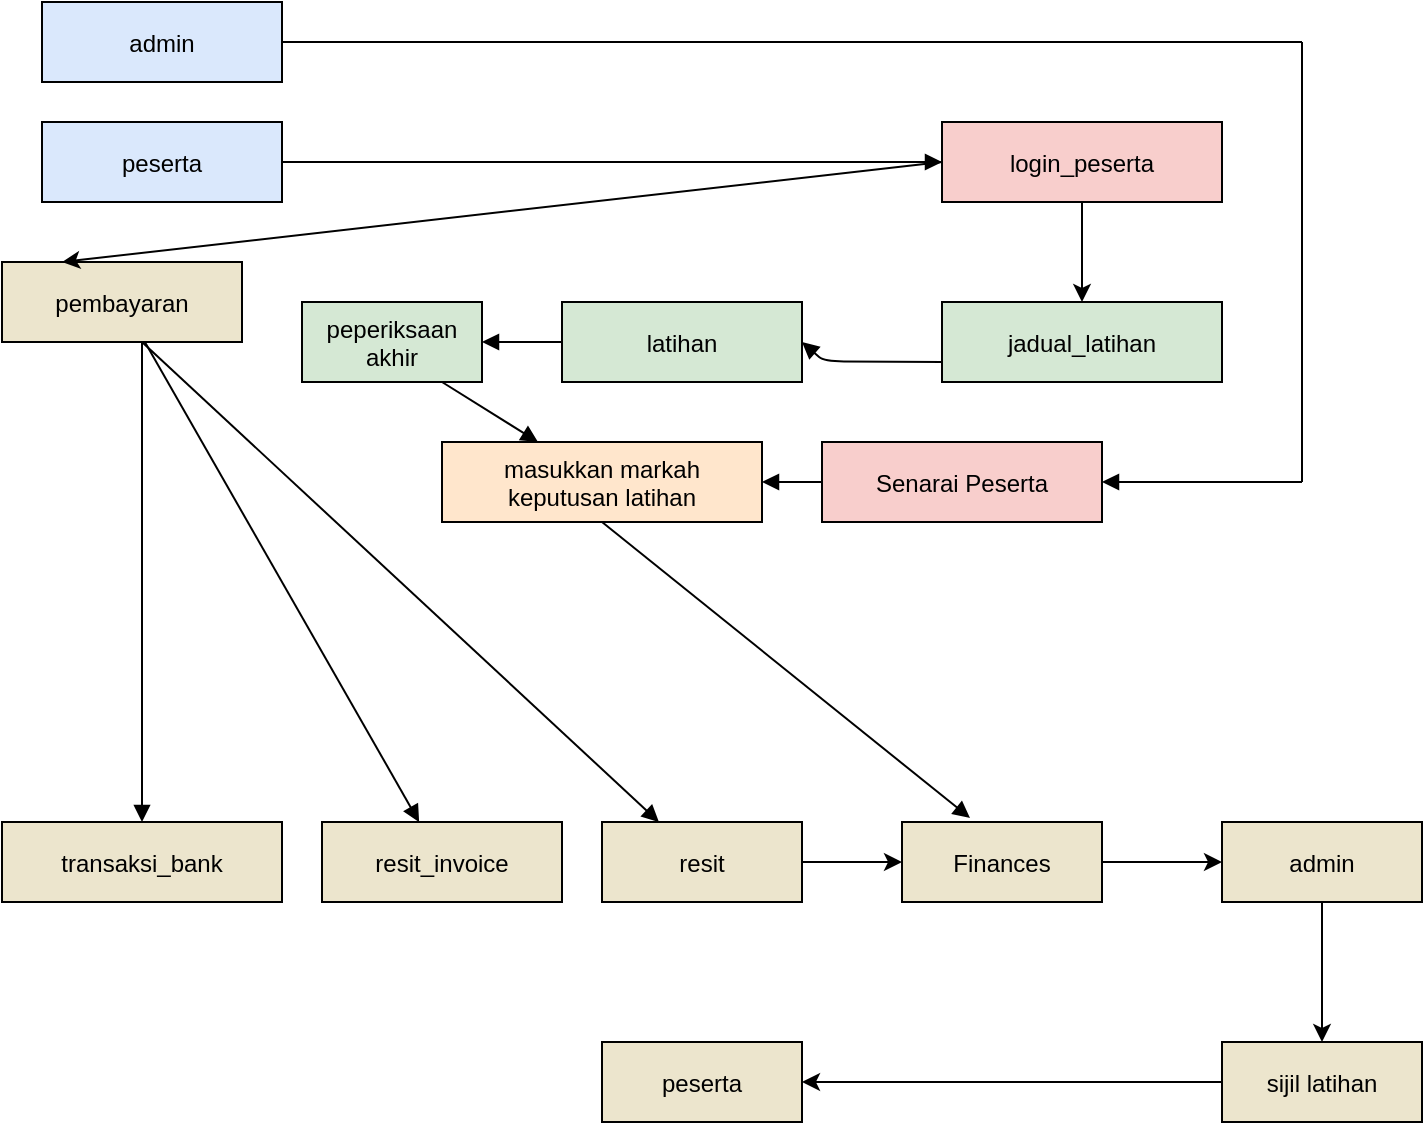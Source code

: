 <mxfile version="28.0.7">
  <diagram name="MRCS Training System" id="9-LcuLH8EPcMtc536A_y">
    <mxGraphModel dx="872" dy="465" grid="1" gridSize="10" guides="1" tooltips="1" connect="1" arrows="1" fold="1" page="1" pageScale="1" pageWidth="827" pageHeight="1169" math="0" shadow="0">
      <root>
        <mxCell id="0" />
        <mxCell id="1" parent="0" />
        <mxCell id="EXFu4uUTzC3bYWx91wN8-1" value="admin" style="shape=rectangle;fillColor=#dae8fc;fontSize=12;" parent="1" vertex="1">
          <mxGeometry x="40" y="40" width="120" height="40" as="geometry" />
        </mxCell>
        <mxCell id="EXFu4uUTzC3bYWx91wN8-2" value="peserta" style="shape=rectangle;fillColor=#dae8fc;fontSize=12;" parent="1" vertex="1">
          <mxGeometry x="40" y="100" width="120" height="40" as="geometry" />
        </mxCell>
        <mxCell id="EXFu4uUTzC3bYWx91wN8-32" value="" style="edgeStyle=orthogonalEdgeStyle;rounded=0;orthogonalLoop=1;jettySize=auto;html=1;" parent="1" source="EXFu4uUTzC3bYWx91wN8-4" target="EXFu4uUTzC3bYWx91wN8-6" edge="1">
          <mxGeometry relative="1" as="geometry" />
        </mxCell>
        <mxCell id="EXFu4uUTzC3bYWx91wN8-4" value="login_peserta" style="shape=rectangle;fillColor=#f8cecc;fontSize=12;" parent="1" vertex="1">
          <mxGeometry x="490" y="100" width="140" height="40" as="geometry" />
        </mxCell>
        <mxCell id="EXFu4uUTzC3bYWx91wN8-6" value="jadual_latihan" style="shape=rectangle;fillColor=#d5e8d4;fontSize=12;" parent="1" vertex="1">
          <mxGeometry x="490" y="190" width="140" height="40" as="geometry" />
        </mxCell>
        <mxCell id="EXFu4uUTzC3bYWx91wN8-7" value="masukkan markah&#xa;keputusan latihan" style="shape=rectangle;fillColor=#ffe6cc;fontSize=12;" parent="1" vertex="1">
          <mxGeometry x="240" y="260" width="160" height="40" as="geometry" />
        </mxCell>
        <mxCell id="EXFu4uUTzC3bYWx91wN8-8" value="pembayaran" style="shape=rectangle;fillColor=#ece5cd;fontSize=12;" parent="1" vertex="1">
          <mxGeometry x="20" y="170" width="120" height="40" as="geometry" />
        </mxCell>
        <mxCell id="EXFu4uUTzC3bYWx91wN8-9" value="transaksi_bank" style="shape=rectangle;fillColor=#ece5cd;fontSize=12;" parent="1" vertex="1">
          <mxGeometry x="20" y="450" width="140" height="40" as="geometry" />
        </mxCell>
        <mxCell id="EXFu4uUTzC3bYWx91wN8-10" value="resit" style="shape=rectangle;fillColor=#ece5cd;fontSize=12;" parent="1" vertex="1">
          <mxGeometry x="320" y="450" width="100" height="40" as="geometry" />
        </mxCell>
        <mxCell id="EXFu4uUTzC3bYWx91wN8-11" value="resit_invoice" style="shape=rectangle;fillColor=#ece5cd;fontSize=12;" parent="1" vertex="1">
          <mxGeometry x="180" y="450" width="120" height="40" as="geometry" />
        </mxCell>
        <mxCell id="EXFu4uUTzC3bYWx91wN8-12" style="endArrow=block;entryX=0;entryY=0.5;entryDx=0;entryDy=0;" parent="1" source="EXFu4uUTzC3bYWx91wN8-2" target="EXFu4uUTzC3bYWx91wN8-4" edge="1">
          <mxGeometry relative="1" as="geometry">
            <mxPoint x="220" y="90" as="targetPoint" />
          </mxGeometry>
        </mxCell>
        <mxCell id="EXFu4uUTzC3bYWx91wN8-15" style="endArrow=block;" parent="1" edge="1" source="EXFu4uUTzC3bYWx91wN8-5">
          <mxGeometry relative="1" as="geometry">
            <mxPoint x="420" y="219.5" as="sourcePoint" />
            <mxPoint x="357" y="219.63" as="targetPoint" />
            <Array as="points" />
          </mxGeometry>
        </mxCell>
        <mxCell id="EXFu4uUTzC3bYWx91wN8-19" style="endArrow=block;" parent="1" target="EXFu4uUTzC3bYWx91wN8-9" edge="1">
          <mxGeometry relative="1" as="geometry">
            <mxPoint x="90" y="210" as="sourcePoint" />
          </mxGeometry>
        </mxCell>
        <mxCell id="EXFu4uUTzC3bYWx91wN8-20" style="endArrow=block;" parent="1" target="EXFu4uUTzC3bYWx91wN8-10" edge="1">
          <mxGeometry relative="1" as="geometry">
            <mxPoint x="90" y="210" as="sourcePoint" />
          </mxGeometry>
        </mxCell>
        <mxCell id="EXFu4uUTzC3bYWx91wN8-21" style="endArrow=block;" parent="1" source="EXFu4uUTzC3bYWx91wN8-8" target="EXFu4uUTzC3bYWx91wN8-11" edge="1">
          <mxGeometry relative="1" as="geometry" />
        </mxCell>
        <mxCell id="EXFu4uUTzC3bYWx91wN8-26" value="" style="endArrow=none;html=1;rounded=0;" parent="1" edge="1">
          <mxGeometry width="50" height="50" relative="1" as="geometry">
            <mxPoint x="160" y="60" as="sourcePoint" />
            <mxPoint x="670" y="60" as="targetPoint" />
          </mxGeometry>
        </mxCell>
        <mxCell id="EXFu4uUTzC3bYWx91wN8-27" value="" style="endArrow=none;html=1;rounded=0;" parent="1" edge="1">
          <mxGeometry width="50" height="50" relative="1" as="geometry">
            <mxPoint x="670" y="280" as="sourcePoint" />
            <mxPoint x="670" y="60" as="targetPoint" />
          </mxGeometry>
        </mxCell>
        <mxCell id="EXFu4uUTzC3bYWx91wN8-28" style="endArrow=block;" parent="1" edge="1">
          <mxGeometry relative="1" as="geometry">
            <mxPoint x="670" y="280" as="sourcePoint" />
            <mxPoint x="570" y="280" as="targetPoint" />
          </mxGeometry>
        </mxCell>
        <mxCell id="EXFu4uUTzC3bYWx91wN8-29" value="Senarai Peserta" style="shape=rectangle;fillColor=#f8cecc;fontSize=12;" parent="1" vertex="1">
          <mxGeometry x="430" y="260" width="140" height="40" as="geometry" />
        </mxCell>
        <mxCell id="EXFu4uUTzC3bYWx91wN8-30" style="endArrow=block;exitX=0;exitY=0.5;exitDx=0;exitDy=0;entryX=1;entryY=0.5;entryDx=0;entryDy=0;" parent="1" source="EXFu4uUTzC3bYWx91wN8-29" target="EXFu4uUTzC3bYWx91wN8-7" edge="1">
          <mxGeometry relative="1" as="geometry">
            <mxPoint x="390" y="250" as="sourcePoint" />
            <mxPoint x="430" y="250" as="targetPoint" />
          </mxGeometry>
        </mxCell>
        <mxCell id="EXFu4uUTzC3bYWx91wN8-35" value="" style="endArrow=classic;html=1;rounded=0;exitX=1;exitY=0.5;exitDx=0;exitDy=0;" parent="1" source="EXFu4uUTzC3bYWx91wN8-10" edge="1">
          <mxGeometry width="50" height="50" relative="1" as="geometry">
            <mxPoint x="390" y="560" as="sourcePoint" />
            <mxPoint x="470" y="470" as="targetPoint" />
          </mxGeometry>
        </mxCell>
        <mxCell id="EXFu4uUTzC3bYWx91wN8-36" value="Finances" style="shape=rectangle;fillColor=#ece5cd;fontSize=12;" parent="1" vertex="1">
          <mxGeometry x="470" y="450" width="100" height="40" as="geometry" />
        </mxCell>
        <mxCell id="EXFu4uUTzC3bYWx91wN8-37" value="admin" style="shape=rectangle;fillColor=#ece5cd;fontSize=12;" parent="1" vertex="1">
          <mxGeometry x="630" y="450" width="100" height="40" as="geometry" />
        </mxCell>
        <mxCell id="EXFu4uUTzC3bYWx91wN8-38" value="" style="endArrow=classic;html=1;rounded=0;entryX=0;entryY=0.5;entryDx=0;entryDy=0;" parent="1" target="EXFu4uUTzC3bYWx91wN8-37" edge="1">
          <mxGeometry width="50" height="50" relative="1" as="geometry">
            <mxPoint x="570" y="470" as="sourcePoint" />
            <mxPoint x="620" y="420" as="targetPoint" />
          </mxGeometry>
        </mxCell>
        <mxCell id="EXFu4uUTzC3bYWx91wN8-39" value="" style="endArrow=classic;html=1;rounded=0;exitX=0.5;exitY=1;exitDx=0;exitDy=0;" parent="1" source="EXFu4uUTzC3bYWx91wN8-37" edge="1">
          <mxGeometry width="50" height="50" relative="1" as="geometry">
            <mxPoint x="390" y="560" as="sourcePoint" />
            <mxPoint x="680" y="560" as="targetPoint" />
          </mxGeometry>
        </mxCell>
        <mxCell id="EXFu4uUTzC3bYWx91wN8-40" value="sijil latihan" style="shape=rectangle;fillColor=#ece5cd;fontSize=12;" parent="1" vertex="1">
          <mxGeometry x="630" y="560" width="100" height="40" as="geometry" />
        </mxCell>
        <mxCell id="EXFu4uUTzC3bYWx91wN8-41" value="" style="endArrow=classic;html=1;rounded=0;exitX=0;exitY=0.5;exitDx=0;exitDy=0;entryX=1;entryY=0.5;entryDx=0;entryDy=0;" parent="1" source="EXFu4uUTzC3bYWx91wN8-40" target="EXFu4uUTzC3bYWx91wN8-42" edge="1">
          <mxGeometry width="50" height="50" relative="1" as="geometry">
            <mxPoint x="390" y="560" as="sourcePoint" />
            <mxPoint x="440" y="580" as="targetPoint" />
          </mxGeometry>
        </mxCell>
        <mxCell id="EXFu4uUTzC3bYWx91wN8-42" value="peserta" style="shape=rectangle;fillColor=#ece5cd;fontSize=12;" parent="1" vertex="1">
          <mxGeometry x="320" y="560" width="100" height="40" as="geometry" />
        </mxCell>
        <mxCell id="y-L41VhtE4XSHE8xn4I9-1" value="" style="endArrow=classic;html=1;rounded=0;entryX=0.25;entryY=0;entryDx=0;entryDy=0;" edge="1" parent="1" target="EXFu4uUTzC3bYWx91wN8-8">
          <mxGeometry width="50" height="50" relative="1" as="geometry">
            <mxPoint x="490" y="120" as="sourcePoint" />
            <mxPoint x="440" y="220" as="targetPoint" />
            <Array as="points" />
          </mxGeometry>
        </mxCell>
        <mxCell id="y-L41VhtE4XSHE8xn4I9-2" value="" style="endArrow=block;exitX=0;exitY=0.75;exitDx=0;exitDy=0;entryX=1;entryY=0.5;entryDx=0;entryDy=0;" edge="1" parent="1" source="EXFu4uUTzC3bYWx91wN8-6" target="EXFu4uUTzC3bYWx91wN8-5">
          <mxGeometry relative="1" as="geometry">
            <mxPoint x="460" y="210" as="sourcePoint" />
            <mxPoint x="414" y="219.712" as="targetPoint" />
            <Array as="points">
              <mxPoint x="431" y="219.63" />
            </Array>
          </mxGeometry>
        </mxCell>
        <mxCell id="EXFu4uUTzC3bYWx91wN8-5" value="latihan" style="shape=rectangle;fillColor=#d5e8d4;fontSize=12;" parent="1" vertex="1">
          <mxGeometry x="300" y="190" width="120" height="40" as="geometry" />
        </mxCell>
        <mxCell id="y-L41VhtE4XSHE8xn4I9-3" style="endArrow=block;exitX=0.5;exitY=1;exitDx=0;exitDy=0;entryX=0.34;entryY=-0.05;entryDx=0;entryDy=0;entryPerimeter=0;" edge="1" parent="1" source="EXFu4uUTzC3bYWx91wN8-7" target="EXFu4uUTzC3bYWx91wN8-36">
          <mxGeometry relative="1" as="geometry">
            <mxPoint x="410" y="330" as="sourcePoint" />
            <mxPoint x="350" y="330" as="targetPoint" />
          </mxGeometry>
        </mxCell>
        <mxCell id="y-L41VhtE4XSHE8xn4I9-5" value="peperiksaan&#xa;akhir" style="shape=rectangle;fillColor=#d5e8d4;fontSize=12;" vertex="1" parent="1">
          <mxGeometry x="170" y="190" width="90" height="40" as="geometry" />
        </mxCell>
        <mxCell id="y-L41VhtE4XSHE8xn4I9-6" style="endArrow=block;exitX=0;exitY=0.5;exitDx=0;exitDy=0;" edge="1" parent="1" target="y-L41VhtE4XSHE8xn4I9-5">
          <mxGeometry relative="1" as="geometry">
            <mxPoint x="300" y="210" as="sourcePoint" />
            <mxPoint x="270" y="210" as="targetPoint" />
          </mxGeometry>
        </mxCell>
        <mxCell id="y-L41VhtE4XSHE8xn4I9-7" style="endArrow=block;exitX=0;exitY=0.5;exitDx=0;exitDy=0;" edge="1" parent="1" target="EXFu4uUTzC3bYWx91wN8-7">
          <mxGeometry relative="1" as="geometry">
            <mxPoint x="240" y="230" as="sourcePoint" />
            <mxPoint x="210" y="230" as="targetPoint" />
          </mxGeometry>
        </mxCell>
      </root>
    </mxGraphModel>
  </diagram>
</mxfile>
